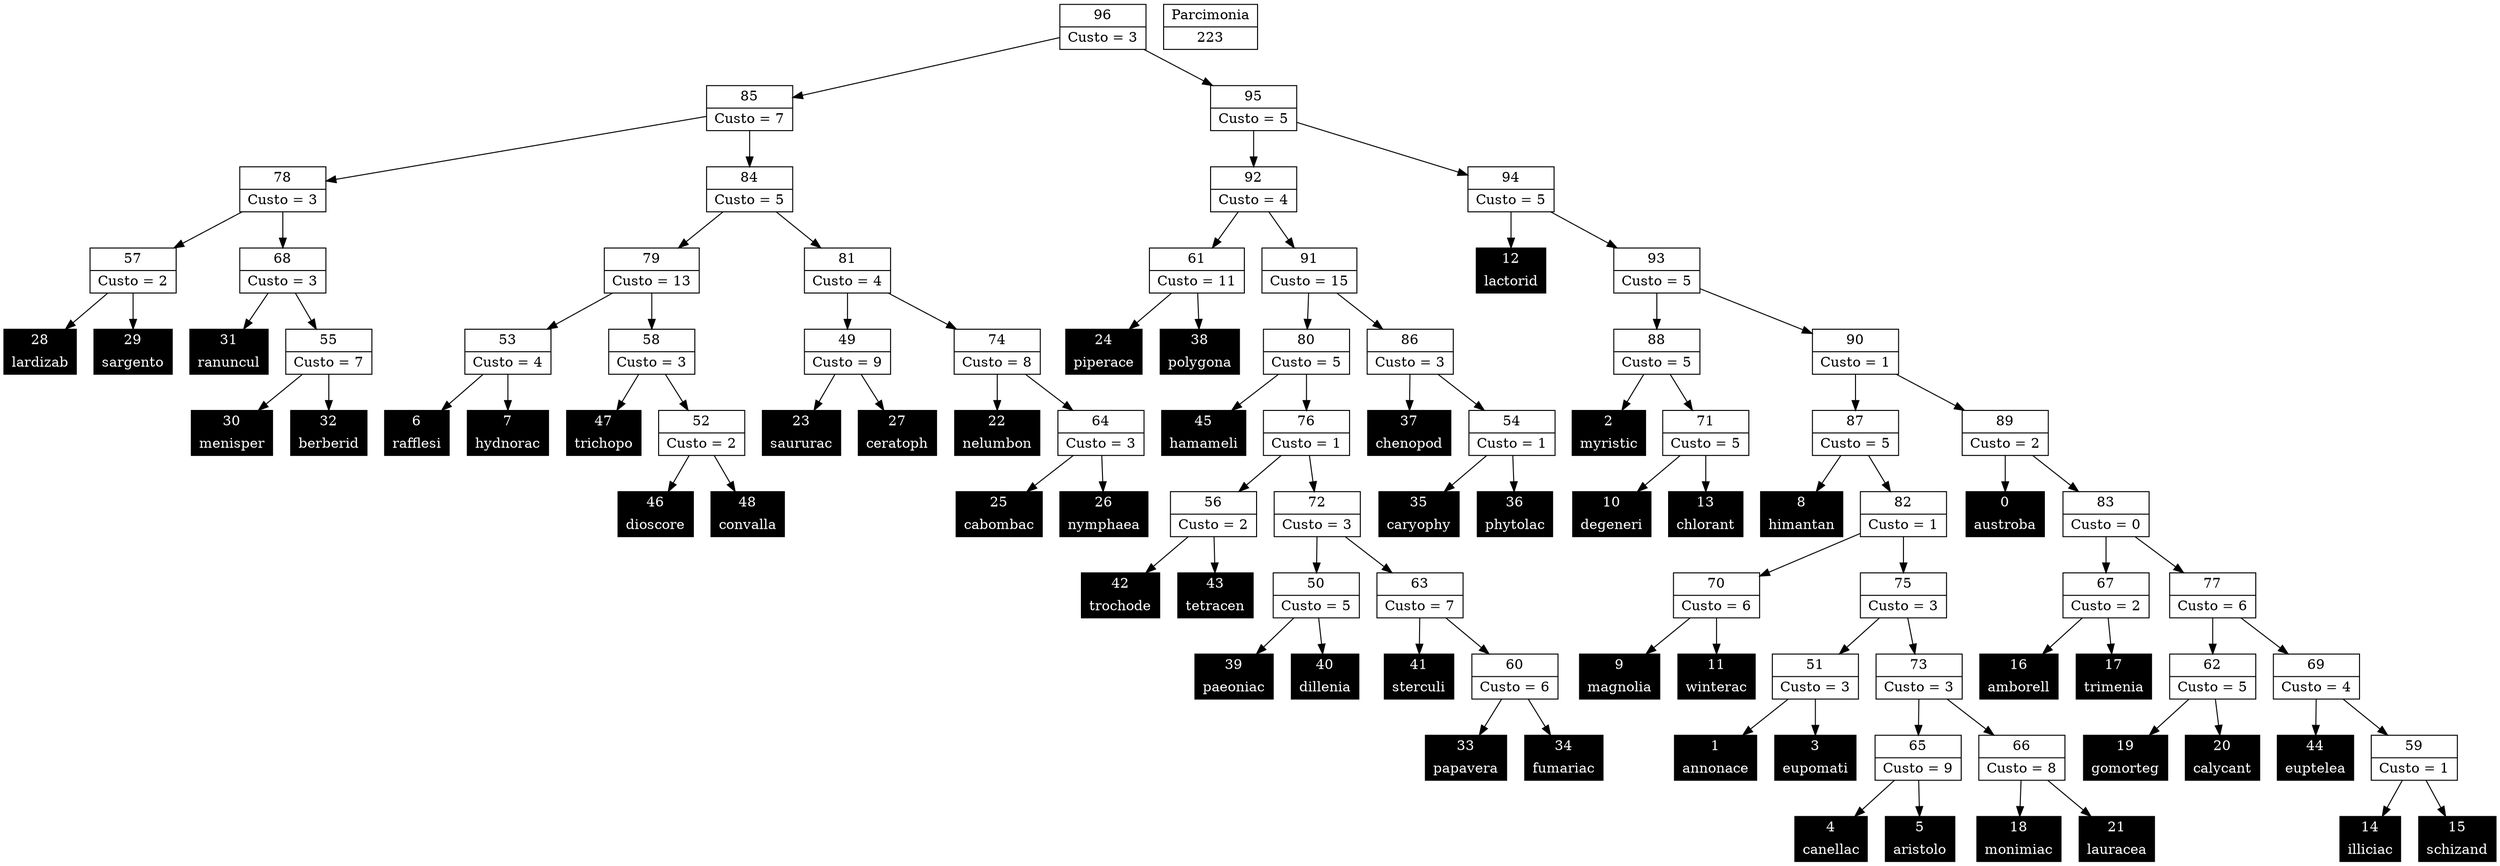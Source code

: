 Digraph G {
0 [shape="record", label="{0 | austroba}",style=filled, color=black, fontcolor=white,fontsize=14, height=0.5]
1 [shape="record", label="{1 | annonace}",style=filled, color=black, fontcolor=white,fontsize=14, height=0.5]
2 [shape="record", label="{2 | myristic}",style=filled, color=black, fontcolor=white,fontsize=14, height=0.5]
3 [shape="record", label="{3 | eupomati}",style=filled, color=black, fontcolor=white,fontsize=14, height=0.5]
4 [shape="record", label="{4 | canellac}",style=filled, color=black, fontcolor=white,fontsize=14, height=0.5]
5 [shape="record", label="{5 | aristolo}",style=filled, color=black, fontcolor=white,fontsize=14, height=0.5]
6 [shape="record", label="{6 | rafflesi}",style=filled, color=black, fontcolor=white,fontsize=14, height=0.5]
7 [shape="record", label="{7 | hydnorac}",style=filled, color=black, fontcolor=white,fontsize=14, height=0.5]
8 [shape="record", label="{8 | himantan}",style=filled, color=black, fontcolor=white,fontsize=14, height=0.5]
9 [shape="record", label="{9 | magnolia}",style=filled, color=black, fontcolor=white,fontsize=14, height=0.5]
10 [shape="record", label="{10 | degeneri}",style=filled, color=black, fontcolor=white,fontsize=14, height=0.5]
11 [shape="record", label="{11 | winterac}",style=filled, color=black, fontcolor=white,fontsize=14, height=0.5]
12 [shape="record", label="{12 | lactorid}",style=filled, color=black, fontcolor=white,fontsize=14, height=0.5]
13 [shape="record", label="{13 | chlorant}",style=filled, color=black, fontcolor=white,fontsize=14, height=0.5]
14 [shape="record", label="{14 | illiciac}",style=filled, color=black, fontcolor=white,fontsize=14, height=0.5]
15 [shape="record", label="{15 | schizand}",style=filled, color=black, fontcolor=white,fontsize=14, height=0.5]
16 [shape="record", label="{16 | amborell}",style=filled, color=black, fontcolor=white,fontsize=14, height=0.5]
17 [shape="record", label="{17 | trimenia}",style=filled, color=black, fontcolor=white,fontsize=14, height=0.5]
18 [shape="record", label="{18 | monimiac}",style=filled, color=black, fontcolor=white,fontsize=14, height=0.5]
19 [shape="record", label="{19 | gomorteg}",style=filled, color=black, fontcolor=white,fontsize=14, height=0.5]
20 [shape="record", label="{20 | calycant}",style=filled, color=black, fontcolor=white,fontsize=14, height=0.5]
21 [shape="record", label="{21 | lauracea}",style=filled, color=black, fontcolor=white,fontsize=14, height=0.5]
22 [shape="record", label="{22 | nelumbon}",style=filled, color=black, fontcolor=white,fontsize=14, height=0.5]
23 [shape="record", label="{23 | saururac}",style=filled, color=black, fontcolor=white,fontsize=14, height=0.5]
24 [shape="record", label="{24 | piperace}",style=filled, color=black, fontcolor=white,fontsize=14, height=0.5]
25 [shape="record", label="{25 | cabombac}",style=filled, color=black, fontcolor=white,fontsize=14, height=0.5]
26 [shape="record", label="{26 | nymphaea}",style=filled, color=black, fontcolor=white,fontsize=14, height=0.5]
27 [shape="record", label="{27 | ceratoph}",style=filled, color=black, fontcolor=white,fontsize=14, height=0.5]
28 [shape="record", label="{28 | lardizab}",style=filled, color=black, fontcolor=white,fontsize=14, height=0.5]
29 [shape="record", label="{29 | sargento}",style=filled, color=black, fontcolor=white,fontsize=14, height=0.5]
30 [shape="record", label="{30 | menisper}",style=filled, color=black, fontcolor=white,fontsize=14, height=0.5]
31 [shape="record", label="{31 | ranuncul}",style=filled, color=black, fontcolor=white,fontsize=14, height=0.5]
32 [shape="record", label="{32 | berberid}",style=filled, color=black, fontcolor=white,fontsize=14, height=0.5]
33 [shape="record", label="{33 | papavera}",style=filled, color=black, fontcolor=white,fontsize=14, height=0.5]
34 [shape="record", label="{34 | fumariac}",style=filled, color=black, fontcolor=white,fontsize=14, height=0.5]
35 [shape="record", label="{35 | caryophy}",style=filled, color=black, fontcolor=white,fontsize=14, height=0.5]
36 [shape="record", label="{36 | phytolac}",style=filled, color=black, fontcolor=white,fontsize=14, height=0.5]
37 [shape="record", label="{37 | chenopod}",style=filled, color=black, fontcolor=white,fontsize=14, height=0.5]
38 [shape="record", label="{38 | polygona}",style=filled, color=black, fontcolor=white,fontsize=14, height=0.5]
39 [shape="record", label="{39 | paeoniac}",style=filled, color=black, fontcolor=white,fontsize=14, height=0.5]
40 [shape="record", label="{40 | dillenia}",style=filled, color=black, fontcolor=white,fontsize=14, height=0.5]
41 [shape="record", label="{41 | sterculi}",style=filled, color=black, fontcolor=white,fontsize=14, height=0.5]
42 [shape="record", label="{42 | trochode}",style=filled, color=black, fontcolor=white,fontsize=14, height=0.5]
43 [shape="record", label="{43 | tetracen}",style=filled, color=black, fontcolor=white,fontsize=14, height=0.5]
44 [shape="record", label="{44 | euptelea}",style=filled, color=black, fontcolor=white,fontsize=14, height=0.5]
45 [shape="record", label="{45 | hamameli}",style=filled, color=black, fontcolor=white,fontsize=14, height=0.5]
46 [shape="record", label="{46 | dioscore}",style=filled, color=black, fontcolor=white,fontsize=14, height=0.5]
47 [shape="record", label="{47 | trichopo}",style=filled, color=black, fontcolor=white,fontsize=14, height=0.5]
48 [shape="record", label="{48 | convalla}",style=filled, color=black, fontcolor=white,fontsize=14, height=0.5]
49 [shape="record", label="{49|Custo = 9}"]
50 [shape="record", label="{50|Custo = 5}"]
51 [shape="record", label="{51|Custo = 3}"]
52 [shape="record", label="{52|Custo = 2}"]
53 [shape="record", label="{53|Custo = 4}"]
54 [shape="record", label="{54|Custo = 1}"]
55 [shape="record", label="{55|Custo = 7}"]
56 [shape="record", label="{56|Custo = 2}"]
57 [shape="record", label="{57|Custo = 2}"]
58 [shape="record", label="{58|Custo = 3}"]
59 [shape="record", label="{59|Custo = 1}"]
60 [shape="record", label="{60|Custo = 6}"]
61 [shape="record", label="{61|Custo = 11}"]
62 [shape="record", label="{62|Custo = 5}"]
63 [shape="record", label="{63|Custo = 7}"]
64 [shape="record", label="{64|Custo = 3}"]
65 [shape="record", label="{65|Custo = 9}"]
66 [shape="record", label="{66|Custo = 8}"]
67 [shape="record", label="{67|Custo = 2}"]
68 [shape="record", label="{68|Custo = 3}"]
69 [shape="record", label="{69|Custo = 4}"]
70 [shape="record", label="{70|Custo = 6}"]
71 [shape="record", label="{71|Custo = 5}"]
72 [shape="record", label="{72|Custo = 3}"]
73 [shape="record", label="{73|Custo = 3}"]
74 [shape="record", label="{74|Custo = 8}"]
75 [shape="record", label="{75|Custo = 3}"]
76 [shape="record", label="{76|Custo = 1}"]
77 [shape="record", label="{77|Custo = 6}"]
78 [shape="record", label="{78|Custo = 3}"]
79 [shape="record", label="{79|Custo = 13}"]
80 [shape="record", label="{80|Custo = 5}"]
81 [shape="record", label="{81|Custo = 4}"]
82 [shape="record", label="{82|Custo = 1}"]
83 [shape="record", label="{83|Custo = 0}"]
84 [shape="record", label="{84|Custo = 5}"]
85 [shape="record", label="{85|Custo = 7}"]
86 [shape="record", label="{86|Custo = 3}"]
87 [shape="record", label="{87|Custo = 5}"]
88 [shape="record", label="{88|Custo = 5}"]
89 [shape="record", label="{89|Custo = 2}"]
90 [shape="record", label="{90|Custo = 1}"]
91 [shape="record", label="{91|Custo = 15}"]
92 [shape="record", label="{92|Custo = 4}"]
93 [shape="record", label="{93|Custo = 5}"]
94 [shape="record", label="{94|Custo = 5}"]
95 [shape="record", label="{95|Custo = 5}"]
96 [shape="record", label="{96|Custo = 3}"]

49->27
49->23
50->40
50->39
51->3
51->1
52->48
52->46
53->7
53->6
54->36
54->35
55->32
55->30
56->43
56->42
57->29
57->28
58->52
58->47
59->15
59->14
60->34
60->33
61->38
61->24
62->20
62->19
63->60
63->41
64->26
64->25
65->5
65->4
66->21
66->18
67->17
67->16
68->55
68->31
69->59
69->44
70->11
70->9
71->13
71->10
72->63
72->50
73->66
73->65
74->64
74->22
75->73
75->51
76->72
76->56
77->69
77->62
78->68
78->57
79->58
79->53
80->76
80->45
81->74
81->49
82->75
82->70
83->77
83->67
84->81
84->79
85->84
85->78
86->54
86->37
87->82
87->8
88->71
88->2
89->83
89->0
90->89
90->87
91->86
91->80
92->91
92->61
93->90
93->88
94->93
94->12
95->94
95->92
96->95
96->85

223 [shape="record", label="{Parcimonia|223}"]
}